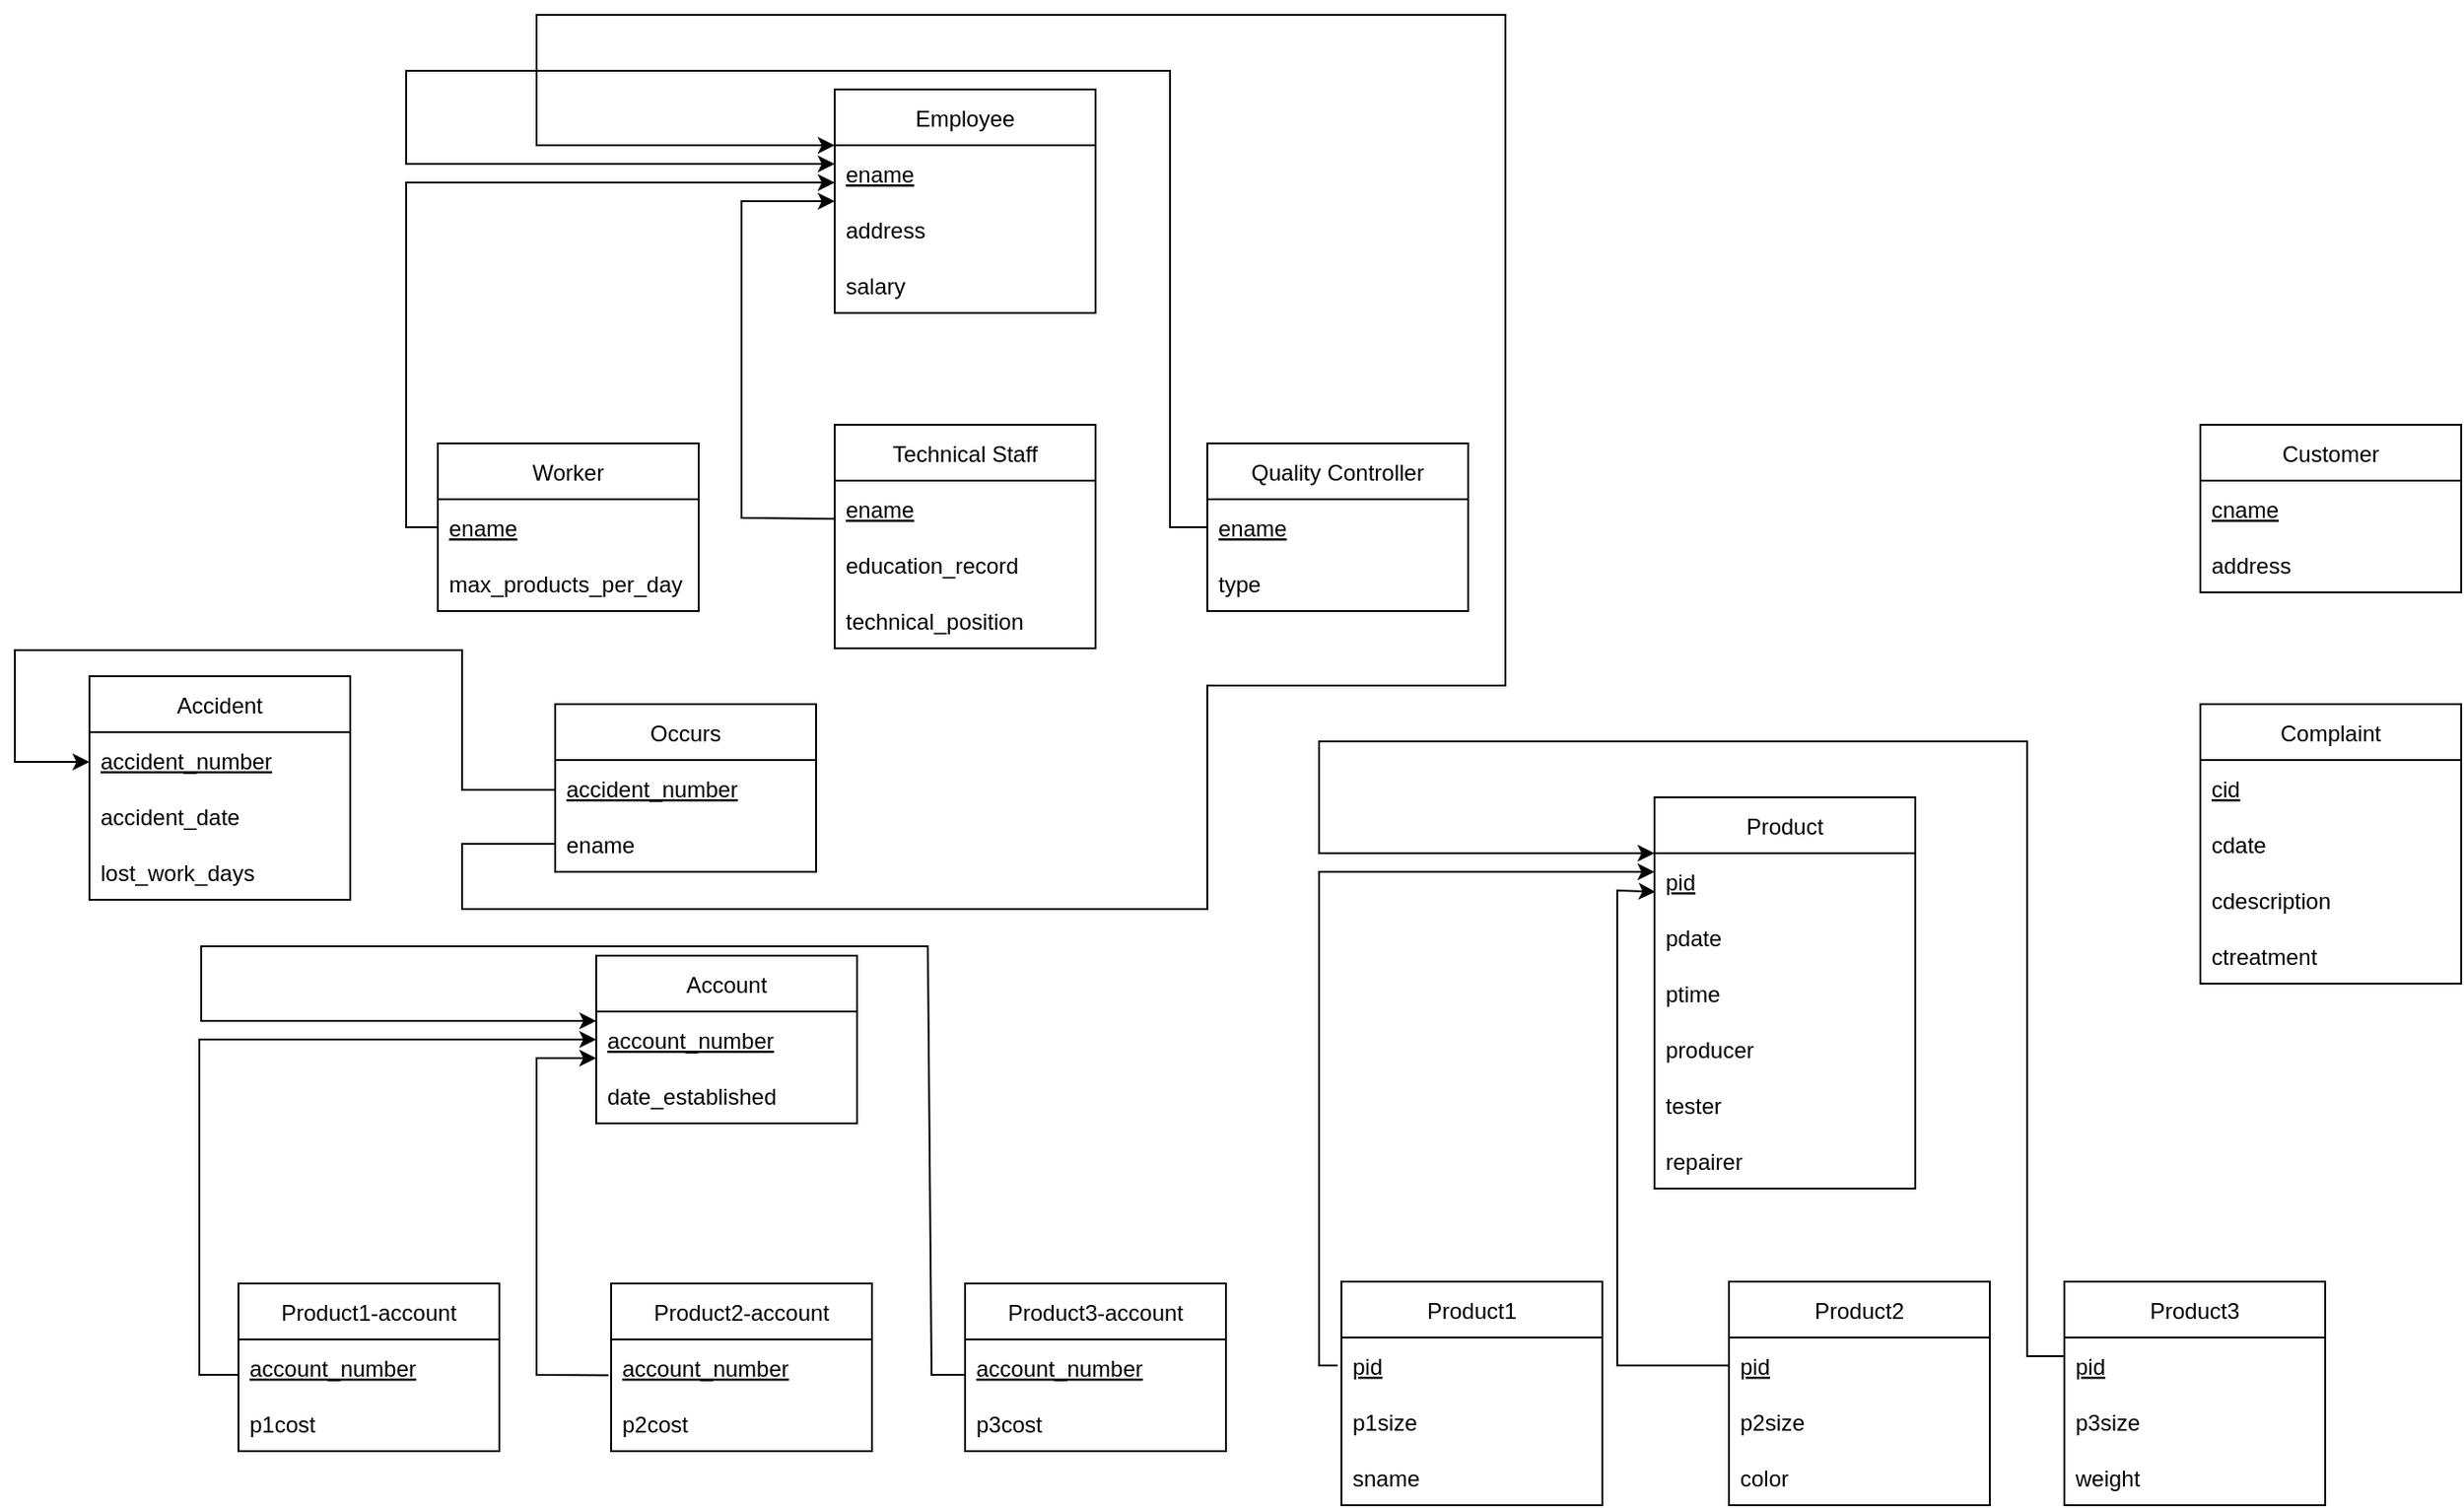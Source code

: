 <mxfile version="20.5.3" type="github">
  <diagram id="C5RBs43oDa-KdzZeNtuy" name="Page-1">
    <mxGraphModel dx="2249" dy="767" grid="1" gridSize="10" guides="1" tooltips="1" connect="1" arrows="1" fold="1" page="1" pageScale="1" pageWidth="827" pageHeight="1169" math="0" shadow="0">
      <root>
        <mxCell id="WIyWlLk6GJQsqaUBKTNV-0" />
        <mxCell id="WIyWlLk6GJQsqaUBKTNV-1" parent="WIyWlLk6GJQsqaUBKTNV-0" />
        <mxCell id="epwkQbIRTTvxyGS0LGFQ-51" value="Worker" style="swimlane;fontStyle=0;childLayout=stackLayout;horizontal=1;startSize=30;horizontalStack=0;resizeParent=1;resizeParentMax=0;resizeLast=0;collapsible=1;marginBottom=0;" vertex="1" parent="WIyWlLk6GJQsqaUBKTNV-1">
          <mxGeometry x="-413" y="390" width="140" height="90" as="geometry" />
        </mxCell>
        <mxCell id="epwkQbIRTTvxyGS0LGFQ-52" value="ename" style="text;strokeColor=none;fillColor=none;align=left;verticalAlign=middle;spacingLeft=4;spacingRight=4;overflow=hidden;points=[[0,0.5],[1,0.5]];portConstraint=eastwest;rotatable=0;fontStyle=4" vertex="1" parent="epwkQbIRTTvxyGS0LGFQ-51">
          <mxGeometry y="30" width="140" height="30" as="geometry" />
        </mxCell>
        <mxCell id="epwkQbIRTTvxyGS0LGFQ-190" value="max_products_per_day" style="text;strokeColor=none;fillColor=none;align=left;verticalAlign=middle;spacingLeft=4;spacingRight=4;overflow=hidden;points=[[0,0.5],[1,0.5]];portConstraint=eastwest;rotatable=0;" vertex="1" parent="epwkQbIRTTvxyGS0LGFQ-51">
          <mxGeometry y="60" width="140" height="30" as="geometry" />
        </mxCell>
        <mxCell id="epwkQbIRTTvxyGS0LGFQ-132" value="Employee" style="swimlane;fontStyle=0;childLayout=stackLayout;horizontal=1;startSize=30;horizontalStack=0;resizeParent=1;resizeParentMax=0;resizeLast=0;collapsible=1;marginBottom=0;" vertex="1" parent="WIyWlLk6GJQsqaUBKTNV-1">
          <mxGeometry x="-200" y="200" width="140" height="120" as="geometry" />
        </mxCell>
        <mxCell id="epwkQbIRTTvxyGS0LGFQ-133" value="ename" style="text;strokeColor=none;fillColor=none;align=left;verticalAlign=middle;spacingLeft=4;spacingRight=4;overflow=hidden;points=[[0,0.5],[1,0.5]];portConstraint=eastwest;rotatable=0;fontStyle=4" vertex="1" parent="epwkQbIRTTvxyGS0LGFQ-132">
          <mxGeometry y="30" width="140" height="30" as="geometry" />
        </mxCell>
        <mxCell id="epwkQbIRTTvxyGS0LGFQ-134" value="address" style="text;strokeColor=none;fillColor=none;align=left;verticalAlign=middle;spacingLeft=4;spacingRight=4;overflow=hidden;points=[[0,0.5],[1,0.5]];portConstraint=eastwest;rotatable=0;fontStyle=0" vertex="1" parent="epwkQbIRTTvxyGS0LGFQ-132">
          <mxGeometry y="60" width="140" height="30" as="geometry" />
        </mxCell>
        <mxCell id="epwkQbIRTTvxyGS0LGFQ-135" value="salary" style="text;strokeColor=none;fillColor=none;align=left;verticalAlign=middle;spacingLeft=4;spacingRight=4;overflow=hidden;points=[[0,0.5],[1,0.5]];portConstraint=eastwest;rotatable=0;" vertex="1" parent="epwkQbIRTTvxyGS0LGFQ-132">
          <mxGeometry y="90" width="140" height="30" as="geometry" />
        </mxCell>
        <mxCell id="epwkQbIRTTvxyGS0LGFQ-136" value="Account" style="swimlane;fontStyle=0;childLayout=stackLayout;horizontal=1;startSize=30;horizontalStack=0;resizeParent=1;resizeParentMax=0;resizeLast=0;collapsible=1;marginBottom=0;" vertex="1" parent="WIyWlLk6GJQsqaUBKTNV-1">
          <mxGeometry x="-328" y="665" width="140" height="90" as="geometry" />
        </mxCell>
        <mxCell id="epwkQbIRTTvxyGS0LGFQ-137" value="account_number" style="text;strokeColor=none;fillColor=none;align=left;verticalAlign=middle;spacingLeft=4;spacingRight=4;overflow=hidden;points=[[0,0.5],[1,0.5]];portConstraint=eastwest;rotatable=0;fontStyle=4" vertex="1" parent="epwkQbIRTTvxyGS0LGFQ-136">
          <mxGeometry y="30" width="140" height="30" as="geometry" />
        </mxCell>
        <mxCell id="epwkQbIRTTvxyGS0LGFQ-138" value="date_established" style="text;strokeColor=none;fillColor=none;align=left;verticalAlign=middle;spacingLeft=4;spacingRight=4;overflow=hidden;points=[[0,0.5],[1,0.5]];portConstraint=eastwest;rotatable=0;fontStyle=0" vertex="1" parent="epwkQbIRTTvxyGS0LGFQ-136">
          <mxGeometry y="60" width="140" height="30" as="geometry" />
        </mxCell>
        <mxCell id="epwkQbIRTTvxyGS0LGFQ-140" value="Product" style="swimlane;fontStyle=0;childLayout=stackLayout;horizontal=1;startSize=30;horizontalStack=0;resizeParent=1;resizeParentMax=0;resizeLast=0;collapsible=1;marginBottom=0;" vertex="1" parent="WIyWlLk6GJQsqaUBKTNV-1">
          <mxGeometry x="240" y="580" width="140" height="210" as="geometry" />
        </mxCell>
        <mxCell id="epwkQbIRTTvxyGS0LGFQ-141" value="pid" style="text;strokeColor=none;fillColor=none;align=left;verticalAlign=middle;spacingLeft=4;spacingRight=4;overflow=hidden;points=[[0,0.5],[1,0.5]];portConstraint=eastwest;rotatable=0;fontStyle=4" vertex="1" parent="epwkQbIRTTvxyGS0LGFQ-140">
          <mxGeometry y="30" width="140" height="30" as="geometry" />
        </mxCell>
        <mxCell id="epwkQbIRTTvxyGS0LGFQ-142" value="pdate" style="text;strokeColor=none;fillColor=none;align=left;verticalAlign=middle;spacingLeft=4;spacingRight=4;overflow=hidden;points=[[0,0.5],[1,0.5]];portConstraint=eastwest;rotatable=0;fontStyle=0" vertex="1" parent="epwkQbIRTTvxyGS0LGFQ-140">
          <mxGeometry y="60" width="140" height="30" as="geometry" />
        </mxCell>
        <mxCell id="epwkQbIRTTvxyGS0LGFQ-143" value="ptime" style="text;strokeColor=none;fillColor=none;align=left;verticalAlign=middle;spacingLeft=4;spacingRight=4;overflow=hidden;points=[[0,0.5],[1,0.5]];portConstraint=eastwest;rotatable=0;" vertex="1" parent="epwkQbIRTTvxyGS0LGFQ-140">
          <mxGeometry y="90" width="140" height="30" as="geometry" />
        </mxCell>
        <mxCell id="epwkQbIRTTvxyGS0LGFQ-144" value="producer" style="text;strokeColor=none;fillColor=none;align=left;verticalAlign=middle;spacingLeft=4;spacingRight=4;overflow=hidden;points=[[0,0.5],[1,0.5]];portConstraint=eastwest;rotatable=0;" vertex="1" parent="epwkQbIRTTvxyGS0LGFQ-140">
          <mxGeometry y="120" width="140" height="30" as="geometry" />
        </mxCell>
        <mxCell id="epwkQbIRTTvxyGS0LGFQ-145" value="tester" style="text;strokeColor=none;fillColor=none;align=left;verticalAlign=middle;spacingLeft=4;spacingRight=4;overflow=hidden;points=[[0,0.5],[1,0.5]];portConstraint=eastwest;rotatable=0;" vertex="1" parent="epwkQbIRTTvxyGS0LGFQ-140">
          <mxGeometry y="150" width="140" height="30" as="geometry" />
        </mxCell>
        <mxCell id="epwkQbIRTTvxyGS0LGFQ-146" value="repairer" style="text;strokeColor=none;fillColor=none;align=left;verticalAlign=middle;spacingLeft=4;spacingRight=4;overflow=hidden;points=[[0,0.5],[1,0.5]];portConstraint=eastwest;rotatable=0;" vertex="1" parent="epwkQbIRTTvxyGS0LGFQ-140">
          <mxGeometry y="180" width="140" height="30" as="geometry" />
        </mxCell>
        <mxCell id="epwkQbIRTTvxyGS0LGFQ-147" value="Customer" style="swimlane;fontStyle=0;childLayout=stackLayout;horizontal=1;startSize=30;horizontalStack=0;resizeParent=1;resizeParentMax=0;resizeLast=0;collapsible=1;marginBottom=0;" vertex="1" parent="WIyWlLk6GJQsqaUBKTNV-1">
          <mxGeometry x="533" y="380" width="140" height="90" as="geometry" />
        </mxCell>
        <mxCell id="epwkQbIRTTvxyGS0LGFQ-148" value="cname" style="text;strokeColor=none;fillColor=none;align=left;verticalAlign=middle;spacingLeft=4;spacingRight=4;overflow=hidden;points=[[0,0.5],[1,0.5]];portConstraint=eastwest;rotatable=0;fontStyle=4" vertex="1" parent="epwkQbIRTTvxyGS0LGFQ-147">
          <mxGeometry y="30" width="140" height="30" as="geometry" />
        </mxCell>
        <mxCell id="epwkQbIRTTvxyGS0LGFQ-149" value="address" style="text;strokeColor=none;fillColor=none;align=left;verticalAlign=middle;spacingLeft=4;spacingRight=4;overflow=hidden;points=[[0,0.5],[1,0.5]];portConstraint=eastwest;rotatable=0;fontStyle=0" vertex="1" parent="epwkQbIRTTvxyGS0LGFQ-147">
          <mxGeometry y="60" width="140" height="30" as="geometry" />
        </mxCell>
        <mxCell id="epwkQbIRTTvxyGS0LGFQ-150" value="Complaint" style="swimlane;fontStyle=0;childLayout=stackLayout;horizontal=1;startSize=30;horizontalStack=0;resizeParent=1;resizeParentMax=0;resizeLast=0;collapsible=1;marginBottom=0;" vertex="1" parent="WIyWlLk6GJQsqaUBKTNV-1">
          <mxGeometry x="533" y="530" width="140" height="150" as="geometry" />
        </mxCell>
        <mxCell id="epwkQbIRTTvxyGS0LGFQ-151" value="cid" style="text;strokeColor=none;fillColor=none;align=left;verticalAlign=middle;spacingLeft=4;spacingRight=4;overflow=hidden;points=[[0,0.5],[1,0.5]];portConstraint=eastwest;rotatable=0;fontStyle=4" vertex="1" parent="epwkQbIRTTvxyGS0LGFQ-150">
          <mxGeometry y="30" width="140" height="30" as="geometry" />
        </mxCell>
        <mxCell id="epwkQbIRTTvxyGS0LGFQ-152" value="cdate" style="text;strokeColor=none;fillColor=none;align=left;verticalAlign=middle;spacingLeft=4;spacingRight=4;overflow=hidden;points=[[0,0.5],[1,0.5]];portConstraint=eastwest;rotatable=0;fontStyle=0" vertex="1" parent="epwkQbIRTTvxyGS0LGFQ-150">
          <mxGeometry y="60" width="140" height="30" as="geometry" />
        </mxCell>
        <mxCell id="epwkQbIRTTvxyGS0LGFQ-153" value="cdescription" style="text;strokeColor=none;fillColor=none;align=left;verticalAlign=middle;spacingLeft=4;spacingRight=4;overflow=hidden;points=[[0,0.5],[1,0.5]];portConstraint=eastwest;rotatable=0;" vertex="1" parent="epwkQbIRTTvxyGS0LGFQ-150">
          <mxGeometry y="90" width="140" height="30" as="geometry" />
        </mxCell>
        <mxCell id="epwkQbIRTTvxyGS0LGFQ-154" value="ctreatment" style="text;strokeColor=none;fillColor=none;align=left;verticalAlign=middle;spacingLeft=4;spacingRight=4;overflow=hidden;points=[[0,0.5],[1,0.5]];portConstraint=eastwest;rotatable=0;" vertex="1" parent="epwkQbIRTTvxyGS0LGFQ-150">
          <mxGeometry y="120" width="140" height="30" as="geometry" />
        </mxCell>
        <mxCell id="epwkQbIRTTvxyGS0LGFQ-167" value="Accident" style="swimlane;fontStyle=0;childLayout=stackLayout;horizontal=1;startSize=30;horizontalStack=0;resizeParent=1;resizeParentMax=0;resizeLast=0;collapsible=1;marginBottom=0;" vertex="1" parent="WIyWlLk6GJQsqaUBKTNV-1">
          <mxGeometry x="-600" y="515" width="140" height="120" as="geometry" />
        </mxCell>
        <mxCell id="epwkQbIRTTvxyGS0LGFQ-168" value="accident_number" style="text;strokeColor=none;fillColor=none;align=left;verticalAlign=middle;spacingLeft=4;spacingRight=4;overflow=hidden;points=[[0,0.5],[1,0.5]];portConstraint=eastwest;rotatable=0;fontStyle=4" vertex="1" parent="epwkQbIRTTvxyGS0LGFQ-167">
          <mxGeometry y="30" width="140" height="30" as="geometry" />
        </mxCell>
        <mxCell id="epwkQbIRTTvxyGS0LGFQ-169" value="accident_date" style="text;strokeColor=none;fillColor=none;align=left;verticalAlign=middle;spacingLeft=4;spacingRight=4;overflow=hidden;points=[[0,0.5],[1,0.5]];portConstraint=eastwest;rotatable=0;fontStyle=0" vertex="1" parent="epwkQbIRTTvxyGS0LGFQ-167">
          <mxGeometry y="60" width="140" height="30" as="geometry" />
        </mxCell>
        <mxCell id="epwkQbIRTTvxyGS0LGFQ-170" value="lost_work_days" style="text;strokeColor=none;fillColor=none;align=left;verticalAlign=middle;spacingLeft=4;spacingRight=4;overflow=hidden;points=[[0,0.5],[1,0.5]];portConstraint=eastwest;rotatable=0;fontStyle=0" vertex="1" parent="epwkQbIRTTvxyGS0LGFQ-167">
          <mxGeometry y="90" width="140" height="30" as="geometry" />
        </mxCell>
        <mxCell id="epwkQbIRTTvxyGS0LGFQ-175" value="Occurs" style="swimlane;fontStyle=0;childLayout=stackLayout;horizontal=1;startSize=30;horizontalStack=0;resizeParent=1;resizeParentMax=0;resizeLast=0;collapsible=1;marginBottom=0;" vertex="1" parent="WIyWlLk6GJQsqaUBKTNV-1">
          <mxGeometry x="-350" y="530" width="140" height="90" as="geometry" />
        </mxCell>
        <mxCell id="epwkQbIRTTvxyGS0LGFQ-176" value="accident_number" style="text;strokeColor=none;fillColor=none;align=left;verticalAlign=middle;spacingLeft=4;spacingRight=4;overflow=hidden;points=[[0,0.5],[1,0.5]];portConstraint=eastwest;rotatable=0;fontStyle=4" vertex="1" parent="epwkQbIRTTvxyGS0LGFQ-175">
          <mxGeometry y="30" width="140" height="30" as="geometry" />
        </mxCell>
        <mxCell id="epwkQbIRTTvxyGS0LGFQ-177" value="ename" style="text;strokeColor=none;fillColor=none;align=left;verticalAlign=middle;spacingLeft=4;spacingRight=4;overflow=hidden;points=[[0,0.5],[1,0.5]];portConstraint=eastwest;rotatable=0;fontStyle=0" vertex="1" parent="epwkQbIRTTvxyGS0LGFQ-175">
          <mxGeometry y="60" width="140" height="30" as="geometry" />
        </mxCell>
        <mxCell id="epwkQbIRTTvxyGS0LGFQ-179" value="Product1" style="swimlane;fontStyle=0;childLayout=stackLayout;horizontal=1;startSize=30;horizontalStack=0;resizeParent=1;resizeParentMax=0;resizeLast=0;collapsible=1;marginBottom=0;" vertex="1" parent="WIyWlLk6GJQsqaUBKTNV-1">
          <mxGeometry x="72" y="840" width="140" height="120" as="geometry" />
        </mxCell>
        <mxCell id="epwkQbIRTTvxyGS0LGFQ-180" value="pid" style="text;strokeColor=none;fillColor=none;align=left;verticalAlign=middle;spacingLeft=4;spacingRight=4;overflow=hidden;points=[[0,0.5],[1,0.5]];portConstraint=eastwest;rotatable=0;fontStyle=4" vertex="1" parent="epwkQbIRTTvxyGS0LGFQ-179">
          <mxGeometry y="30" width="140" height="30" as="geometry" />
        </mxCell>
        <mxCell id="epwkQbIRTTvxyGS0LGFQ-208" value="p1size" style="text;strokeColor=none;fillColor=none;align=left;verticalAlign=middle;spacingLeft=4;spacingRight=4;overflow=hidden;points=[[0,0.5],[1,0.5]];portConstraint=eastwest;rotatable=0;fontStyle=0" vertex="1" parent="epwkQbIRTTvxyGS0LGFQ-179">
          <mxGeometry y="60" width="140" height="30" as="geometry" />
        </mxCell>
        <mxCell id="epwkQbIRTTvxyGS0LGFQ-181" value="sname" style="text;strokeColor=none;fillColor=none;align=left;verticalAlign=middle;spacingLeft=4;spacingRight=4;overflow=hidden;points=[[0,0.5],[1,0.5]];portConstraint=eastwest;rotatable=0;fontStyle=0" vertex="1" parent="epwkQbIRTTvxyGS0LGFQ-179">
          <mxGeometry y="90" width="140" height="30" as="geometry" />
        </mxCell>
        <mxCell id="epwkQbIRTTvxyGS0LGFQ-182" value="Product2" style="swimlane;fontStyle=0;childLayout=stackLayout;horizontal=1;startSize=30;horizontalStack=0;resizeParent=1;resizeParentMax=0;resizeLast=0;collapsible=1;marginBottom=0;" vertex="1" parent="WIyWlLk6GJQsqaUBKTNV-1">
          <mxGeometry x="280" y="840" width="140" height="120" as="geometry" />
        </mxCell>
        <mxCell id="epwkQbIRTTvxyGS0LGFQ-183" value="pid" style="text;strokeColor=none;fillColor=none;align=left;verticalAlign=middle;spacingLeft=4;spacingRight=4;overflow=hidden;points=[[0,0.5],[1,0.5]];portConstraint=eastwest;rotatable=0;fontStyle=4" vertex="1" parent="epwkQbIRTTvxyGS0LGFQ-182">
          <mxGeometry y="30" width="140" height="30" as="geometry" />
        </mxCell>
        <mxCell id="epwkQbIRTTvxyGS0LGFQ-209" value="p2size" style="text;strokeColor=none;fillColor=none;align=left;verticalAlign=middle;spacingLeft=4;spacingRight=4;overflow=hidden;points=[[0,0.5],[1,0.5]];portConstraint=eastwest;rotatable=0;fontStyle=0" vertex="1" parent="epwkQbIRTTvxyGS0LGFQ-182">
          <mxGeometry y="60" width="140" height="30" as="geometry" />
        </mxCell>
        <mxCell id="epwkQbIRTTvxyGS0LGFQ-184" value="color" style="text;strokeColor=none;fillColor=none;align=left;verticalAlign=middle;spacingLeft=4;spacingRight=4;overflow=hidden;points=[[0,0.5],[1,0.5]];portConstraint=eastwest;rotatable=0;fontStyle=0" vertex="1" parent="epwkQbIRTTvxyGS0LGFQ-182">
          <mxGeometry y="90" width="140" height="30" as="geometry" />
        </mxCell>
        <mxCell id="epwkQbIRTTvxyGS0LGFQ-185" value="Product3" style="swimlane;fontStyle=0;childLayout=stackLayout;horizontal=1;startSize=30;horizontalStack=0;resizeParent=1;resizeParentMax=0;resizeLast=0;collapsible=1;marginBottom=0;" vertex="1" parent="WIyWlLk6GJQsqaUBKTNV-1">
          <mxGeometry x="460" y="840" width="140" height="120" as="geometry" />
        </mxCell>
        <mxCell id="epwkQbIRTTvxyGS0LGFQ-186" value="pid" style="text;strokeColor=none;fillColor=none;align=left;verticalAlign=middle;spacingLeft=4;spacingRight=4;overflow=hidden;points=[[0,0.5],[1,0.5]];portConstraint=eastwest;rotatable=0;fontStyle=4" vertex="1" parent="epwkQbIRTTvxyGS0LGFQ-185">
          <mxGeometry y="30" width="140" height="30" as="geometry" />
        </mxCell>
        <mxCell id="epwkQbIRTTvxyGS0LGFQ-210" value="p3size" style="text;strokeColor=none;fillColor=none;align=left;verticalAlign=middle;spacingLeft=4;spacingRight=4;overflow=hidden;points=[[0,0.5],[1,0.5]];portConstraint=eastwest;rotatable=0;fontStyle=0" vertex="1" parent="epwkQbIRTTvxyGS0LGFQ-185">
          <mxGeometry y="60" width="140" height="30" as="geometry" />
        </mxCell>
        <mxCell id="epwkQbIRTTvxyGS0LGFQ-187" value="weight" style="text;strokeColor=none;fillColor=none;align=left;verticalAlign=middle;spacingLeft=4;spacingRight=4;overflow=hidden;points=[[0,0.5],[1,0.5]];portConstraint=eastwest;rotatable=0;fontStyle=0" vertex="1" parent="epwkQbIRTTvxyGS0LGFQ-185">
          <mxGeometry y="90" width="140" height="30" as="geometry" />
        </mxCell>
        <mxCell id="epwkQbIRTTvxyGS0LGFQ-189" value="" style="endArrow=classic;html=1;rounded=0;exitX=0;exitY=0.5;exitDx=0;exitDy=0;" edge="1" parent="WIyWlLk6GJQsqaUBKTNV-1" source="epwkQbIRTTvxyGS0LGFQ-52">
          <mxGeometry width="50" height="50" relative="1" as="geometry">
            <mxPoint x="-430" y="440" as="sourcePoint" />
            <mxPoint x="-200" y="250" as="targetPoint" />
            <Array as="points">
              <mxPoint x="-430" y="435" />
              <mxPoint x="-430" y="250" />
            </Array>
          </mxGeometry>
        </mxCell>
        <mxCell id="epwkQbIRTTvxyGS0LGFQ-192" value="Technical Staff" style="swimlane;fontStyle=0;childLayout=stackLayout;horizontal=1;startSize=30;horizontalStack=0;resizeParent=1;resizeParentMax=0;resizeLast=0;collapsible=1;marginBottom=0;" vertex="1" parent="WIyWlLk6GJQsqaUBKTNV-1">
          <mxGeometry x="-200" y="380" width="140" height="120" as="geometry" />
        </mxCell>
        <mxCell id="epwkQbIRTTvxyGS0LGFQ-193" value="ename" style="text;strokeColor=none;fillColor=none;align=left;verticalAlign=middle;spacingLeft=4;spacingRight=4;overflow=hidden;points=[[0,0.5],[1,0.5]];portConstraint=eastwest;rotatable=0;fontStyle=4" vertex="1" parent="epwkQbIRTTvxyGS0LGFQ-192">
          <mxGeometry y="30" width="140" height="30" as="geometry" />
        </mxCell>
        <mxCell id="epwkQbIRTTvxyGS0LGFQ-194" value="education_record" style="text;strokeColor=none;fillColor=none;align=left;verticalAlign=middle;spacingLeft=4;spacingRight=4;overflow=hidden;points=[[0,0.5],[1,0.5]];portConstraint=eastwest;rotatable=0;" vertex="1" parent="epwkQbIRTTvxyGS0LGFQ-192">
          <mxGeometry y="60" width="140" height="30" as="geometry" />
        </mxCell>
        <mxCell id="epwkQbIRTTvxyGS0LGFQ-195" value="technical_position" style="text;strokeColor=none;fillColor=none;align=left;verticalAlign=middle;spacingLeft=4;spacingRight=4;overflow=hidden;points=[[0,0.5],[1,0.5]];portConstraint=eastwest;rotatable=0;" vertex="1" parent="epwkQbIRTTvxyGS0LGFQ-192">
          <mxGeometry y="90" width="140" height="30" as="geometry" />
        </mxCell>
        <mxCell id="epwkQbIRTTvxyGS0LGFQ-196" value="Quality Controller" style="swimlane;fontStyle=0;childLayout=stackLayout;horizontal=1;startSize=30;horizontalStack=0;resizeParent=1;resizeParentMax=0;resizeLast=0;collapsible=1;marginBottom=0;" vertex="1" parent="WIyWlLk6GJQsqaUBKTNV-1">
          <mxGeometry y="390" width="140" height="90" as="geometry" />
        </mxCell>
        <mxCell id="epwkQbIRTTvxyGS0LGFQ-197" value="ename" style="text;strokeColor=none;fillColor=none;align=left;verticalAlign=middle;spacingLeft=4;spacingRight=4;overflow=hidden;points=[[0,0.5],[1,0.5]];portConstraint=eastwest;rotatable=0;fontStyle=4" vertex="1" parent="epwkQbIRTTvxyGS0LGFQ-196">
          <mxGeometry y="30" width="140" height="30" as="geometry" />
        </mxCell>
        <mxCell id="epwkQbIRTTvxyGS0LGFQ-198" value="type" style="text;strokeColor=none;fillColor=none;align=left;verticalAlign=middle;spacingLeft=4;spacingRight=4;overflow=hidden;points=[[0,0.5],[1,0.5]];portConstraint=eastwest;rotatable=0;" vertex="1" parent="epwkQbIRTTvxyGS0LGFQ-196">
          <mxGeometry y="60" width="140" height="30" as="geometry" />
        </mxCell>
        <mxCell id="epwkQbIRTTvxyGS0LGFQ-199" value="Product1-account" style="swimlane;fontStyle=0;childLayout=stackLayout;horizontal=1;startSize=30;horizontalStack=0;resizeParent=1;resizeParentMax=0;resizeLast=0;collapsible=1;marginBottom=0;" vertex="1" parent="WIyWlLk6GJQsqaUBKTNV-1">
          <mxGeometry x="-520" y="841" width="140" height="90" as="geometry" />
        </mxCell>
        <mxCell id="epwkQbIRTTvxyGS0LGFQ-200" value="account_number" style="text;strokeColor=none;fillColor=none;align=left;verticalAlign=middle;spacingLeft=4;spacingRight=4;overflow=hidden;points=[[0,0.5],[1,0.5]];portConstraint=eastwest;rotatable=0;fontStyle=4" vertex="1" parent="epwkQbIRTTvxyGS0LGFQ-199">
          <mxGeometry y="30" width="140" height="30" as="geometry" />
        </mxCell>
        <mxCell id="epwkQbIRTTvxyGS0LGFQ-201" value="p1cost" style="text;strokeColor=none;fillColor=none;align=left;verticalAlign=middle;spacingLeft=4;spacingRight=4;overflow=hidden;points=[[0,0.5],[1,0.5]];portConstraint=eastwest;rotatable=0;" vertex="1" parent="epwkQbIRTTvxyGS0LGFQ-199">
          <mxGeometry y="60" width="140" height="30" as="geometry" />
        </mxCell>
        <mxCell id="epwkQbIRTTvxyGS0LGFQ-202" value="Product2-account" style="swimlane;fontStyle=0;childLayout=stackLayout;horizontal=1;startSize=30;horizontalStack=0;resizeParent=1;resizeParentMax=0;resizeLast=0;collapsible=1;marginBottom=0;" vertex="1" parent="WIyWlLk6GJQsqaUBKTNV-1">
          <mxGeometry x="-320" y="841" width="140" height="90" as="geometry" />
        </mxCell>
        <mxCell id="epwkQbIRTTvxyGS0LGFQ-203" value="account_number" style="text;strokeColor=none;fillColor=none;align=left;verticalAlign=middle;spacingLeft=4;spacingRight=4;overflow=hidden;points=[[0,0.5],[1,0.5]];portConstraint=eastwest;rotatable=0;fontStyle=4" vertex="1" parent="epwkQbIRTTvxyGS0LGFQ-202">
          <mxGeometry y="30" width="140" height="30" as="geometry" />
        </mxCell>
        <mxCell id="epwkQbIRTTvxyGS0LGFQ-204" value="p2cost" style="text;strokeColor=none;fillColor=none;align=left;verticalAlign=middle;spacingLeft=4;spacingRight=4;overflow=hidden;points=[[0,0.5],[1,0.5]];portConstraint=eastwest;rotatable=0;" vertex="1" parent="epwkQbIRTTvxyGS0LGFQ-202">
          <mxGeometry y="60" width="140" height="30" as="geometry" />
        </mxCell>
        <mxCell id="epwkQbIRTTvxyGS0LGFQ-205" value="Product3-account" style="swimlane;fontStyle=0;childLayout=stackLayout;horizontal=1;startSize=30;horizontalStack=0;resizeParent=1;resizeParentMax=0;resizeLast=0;collapsible=1;marginBottom=0;" vertex="1" parent="WIyWlLk6GJQsqaUBKTNV-1">
          <mxGeometry x="-130" y="841" width="140" height="90" as="geometry" />
        </mxCell>
        <mxCell id="epwkQbIRTTvxyGS0LGFQ-206" value="account_number" style="text;strokeColor=none;fillColor=none;align=left;verticalAlign=middle;spacingLeft=4;spacingRight=4;overflow=hidden;points=[[0,0.5],[1,0.5]];portConstraint=eastwest;rotatable=0;fontStyle=4" vertex="1" parent="epwkQbIRTTvxyGS0LGFQ-205">
          <mxGeometry y="30" width="140" height="30" as="geometry" />
        </mxCell>
        <mxCell id="epwkQbIRTTvxyGS0LGFQ-207" value="p3cost" style="text;strokeColor=none;fillColor=none;align=left;verticalAlign=middle;spacingLeft=4;spacingRight=4;overflow=hidden;points=[[0,0.5],[1,0.5]];portConstraint=eastwest;rotatable=0;" vertex="1" parent="epwkQbIRTTvxyGS0LGFQ-205">
          <mxGeometry y="60" width="140" height="30" as="geometry" />
        </mxCell>
        <mxCell id="epwkQbIRTTvxyGS0LGFQ-211" value="" style="endArrow=classic;html=1;rounded=0;" edge="1" parent="WIyWlLk6GJQsqaUBKTNV-1">
          <mxGeometry width="50" height="50" relative="1" as="geometry">
            <mxPoint y="435" as="sourcePoint" />
            <mxPoint x="-200.0" y="240" as="targetPoint" />
            <Array as="points">
              <mxPoint x="-20" y="435" />
              <mxPoint x="-20" y="190" />
              <mxPoint x="-430" y="190" />
              <mxPoint x="-430" y="240" />
            </Array>
          </mxGeometry>
        </mxCell>
        <mxCell id="epwkQbIRTTvxyGS0LGFQ-212" value="" style="endArrow=classic;html=1;rounded=0;exitX=-0.002;exitY=0.685;exitDx=0;exitDy=0;exitPerimeter=0;" edge="1" parent="WIyWlLk6GJQsqaUBKTNV-1" source="epwkQbIRTTvxyGS0LGFQ-193">
          <mxGeometry width="50" height="50" relative="1" as="geometry">
            <mxPoint x="-413" y="445" as="sourcePoint" />
            <mxPoint x="-200.0" y="260" as="targetPoint" />
            <Array as="points">
              <mxPoint x="-250" y="430" />
              <mxPoint x="-250" y="260" />
            </Array>
          </mxGeometry>
        </mxCell>
        <mxCell id="epwkQbIRTTvxyGS0LGFQ-213" value="" style="endArrow=classic;html=1;rounded=0;exitX=0;exitY=0.5;exitDx=0;exitDy=0;" edge="1" parent="WIyWlLk6GJQsqaUBKTNV-1">
          <mxGeometry width="50" height="50" relative="1" as="geometry">
            <mxPoint x="-350" y="576" as="sourcePoint" />
            <mxPoint x="-600" y="561" as="targetPoint" />
            <Array as="points">
              <mxPoint x="-400" y="576" />
              <mxPoint x="-400" y="501" />
              <mxPoint x="-640" y="501" />
              <mxPoint x="-640" y="561" />
            </Array>
          </mxGeometry>
        </mxCell>
        <mxCell id="epwkQbIRTTvxyGS0LGFQ-217" value="" style="endArrow=classic;html=1;rounded=0;" edge="1" parent="WIyWlLk6GJQsqaUBKTNV-1">
          <mxGeometry width="50" height="50" relative="1" as="geometry">
            <mxPoint x="-520" y="890" as="sourcePoint" />
            <mxPoint x="-328" y="710" as="targetPoint" />
            <Array as="points">
              <mxPoint x="-541" y="890" />
              <mxPoint x="-541" y="710" />
            </Array>
          </mxGeometry>
        </mxCell>
        <mxCell id="epwkQbIRTTvxyGS0LGFQ-218" value="" style="endArrow=classic;html=1;rounded=0;" edge="1" parent="WIyWlLk6GJQsqaUBKTNV-1">
          <mxGeometry width="50" height="50" relative="1" as="geometry">
            <mxPoint x="-130" y="890" as="sourcePoint" />
            <mxPoint x="-328" y="700" as="targetPoint" />
            <Array as="points">
              <mxPoint x="-148" y="890" />
              <mxPoint x="-150" y="660" />
              <mxPoint x="-540" y="660" />
              <mxPoint x="-540" y="700" />
            </Array>
          </mxGeometry>
        </mxCell>
        <mxCell id="epwkQbIRTTvxyGS0LGFQ-219" value="" style="endArrow=classic;html=1;rounded=0;exitX=-0.01;exitY=0.642;exitDx=0;exitDy=0;exitPerimeter=0;" edge="1" parent="WIyWlLk6GJQsqaUBKTNV-1" source="epwkQbIRTTvxyGS0LGFQ-203">
          <mxGeometry width="50" height="50" relative="1" as="geometry">
            <mxPoint x="-328.28" y="890.55" as="sourcePoint" />
            <mxPoint x="-328" y="720" as="targetPoint" />
            <Array as="points">
              <mxPoint x="-360" y="890" />
              <mxPoint x="-360" y="720" />
            </Array>
          </mxGeometry>
        </mxCell>
        <mxCell id="epwkQbIRTTvxyGS0LGFQ-220" value="" style="endArrow=classic;html=1;rounded=0;" edge="1" parent="WIyWlLk6GJQsqaUBKTNV-1">
          <mxGeometry width="50" height="50" relative="1" as="geometry">
            <mxPoint x="70" y="885" as="sourcePoint" />
            <mxPoint x="240" y="620" as="targetPoint" />
            <Array as="points">
              <mxPoint x="60" y="885" />
              <mxPoint x="60" y="620" />
            </Array>
          </mxGeometry>
        </mxCell>
        <mxCell id="epwkQbIRTTvxyGS0LGFQ-221" value="" style="endArrow=classic;html=1;rounded=0;" edge="1" parent="WIyWlLk6GJQsqaUBKTNV-1">
          <mxGeometry width="50" height="50" relative="1" as="geometry">
            <mxPoint x="460" y="880" as="sourcePoint" />
            <mxPoint x="240" y="610" as="targetPoint" />
            <Array as="points">
              <mxPoint x="440" y="880" />
              <mxPoint x="440" y="550" />
              <mxPoint x="60" y="550" />
              <mxPoint x="60" y="610" />
            </Array>
          </mxGeometry>
        </mxCell>
        <mxCell id="epwkQbIRTTvxyGS0LGFQ-222" value="" style="endArrow=classic;html=1;rounded=0;exitX=0;exitY=0.5;exitDx=0;exitDy=0;entryX=0.004;entryY=0.69;entryDx=0;entryDy=0;entryPerimeter=0;" edge="1" parent="WIyWlLk6GJQsqaUBKTNV-1" source="epwkQbIRTTvxyGS0LGFQ-183" target="epwkQbIRTTvxyGS0LGFQ-141">
          <mxGeometry width="50" height="50" relative="1" as="geometry">
            <mxPoint x="289.72" y="890.55" as="sourcePoint" />
            <mxPoint x="290" y="720" as="targetPoint" />
            <Array as="points">
              <mxPoint x="220" y="885" />
              <mxPoint x="220" y="630" />
            </Array>
          </mxGeometry>
        </mxCell>
        <mxCell id="epwkQbIRTTvxyGS0LGFQ-223" value="" style="endArrow=classic;html=1;rounded=0;exitX=0;exitY=0.5;exitDx=0;exitDy=0;entryX=0;entryY=0;entryDx=0;entryDy=0;entryPerimeter=0;" edge="1" parent="WIyWlLk6GJQsqaUBKTNV-1" source="epwkQbIRTTvxyGS0LGFQ-177" target="epwkQbIRTTvxyGS0LGFQ-133">
          <mxGeometry width="50" height="50" relative="1" as="geometry">
            <mxPoint x="-220" y="640" as="sourcePoint" />
            <mxPoint x="-430" y="160" as="targetPoint" />
            <Array as="points">
              <mxPoint x="-400" y="605" />
              <mxPoint x="-400" y="640" />
              <mxPoint y="640" />
              <mxPoint y="520" />
              <mxPoint x="160" y="520" />
              <mxPoint x="160" y="160" />
              <mxPoint x="-360" y="160" />
              <mxPoint x="-360" y="230" />
            </Array>
          </mxGeometry>
        </mxCell>
      </root>
    </mxGraphModel>
  </diagram>
</mxfile>
